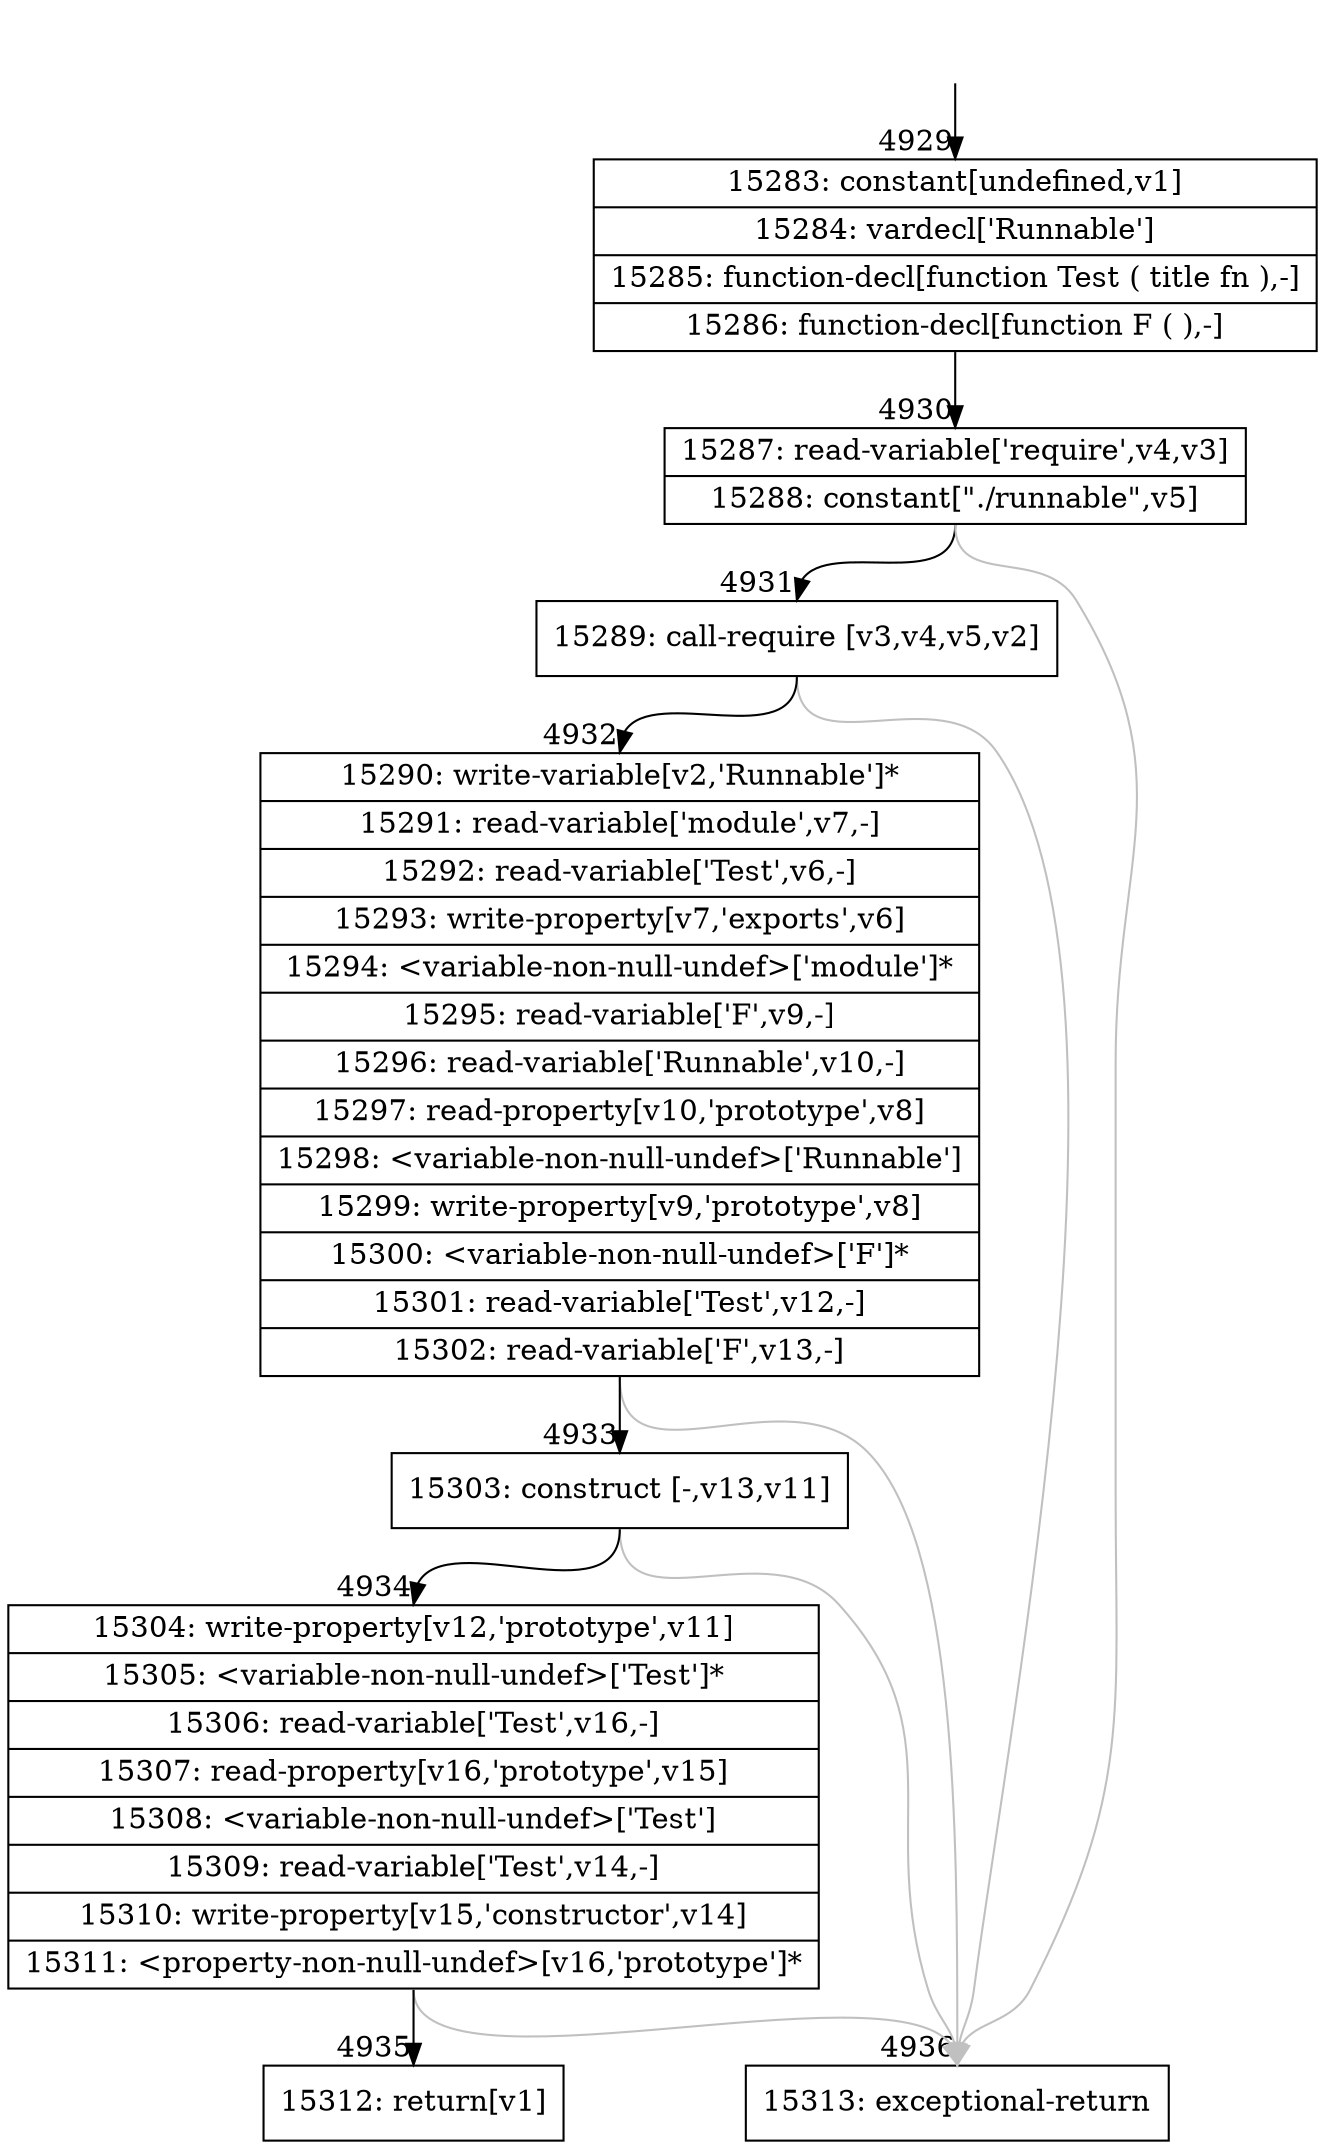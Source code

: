 digraph {
rankdir="TD"
BB_entry433[shape=none,label=""];
BB_entry433 -> BB4929 [tailport=s, headport=n, headlabel="    4929"]
BB4929 [shape=record label="{15283: constant[undefined,v1]|15284: vardecl['Runnable']|15285: function-decl[function Test ( title fn ),-]|15286: function-decl[function F ( ),-]}" ] 
BB4929 -> BB4930 [tailport=s, headport=n, headlabel="      4930"]
BB4930 [shape=record label="{15287: read-variable['require',v4,v3]|15288: constant[\"./runnable\",v5]}" ] 
BB4930 -> BB4931 [tailport=s, headport=n, headlabel="      4931"]
BB4930 -> BB4936 [tailport=s, headport=n, color=gray, headlabel="      4936"]
BB4931 [shape=record label="{15289: call-require [v3,v4,v5,v2]}" ] 
BB4931 -> BB4932 [tailport=s, headport=n, headlabel="      4932"]
BB4931 -> BB4936 [tailport=s, headport=n, color=gray]
BB4932 [shape=record label="{15290: write-variable[v2,'Runnable']*|15291: read-variable['module',v7,-]|15292: read-variable['Test',v6,-]|15293: write-property[v7,'exports',v6]|15294: \<variable-non-null-undef\>['module']*|15295: read-variable['F',v9,-]|15296: read-variable['Runnable',v10,-]|15297: read-property[v10,'prototype',v8]|15298: \<variable-non-null-undef\>['Runnable']|15299: write-property[v9,'prototype',v8]|15300: \<variable-non-null-undef\>['F']*|15301: read-variable['Test',v12,-]|15302: read-variable['F',v13,-]}" ] 
BB4932 -> BB4933 [tailport=s, headport=n, headlabel="      4933"]
BB4932 -> BB4936 [tailport=s, headport=n, color=gray]
BB4933 [shape=record label="{15303: construct [-,v13,v11]}" ] 
BB4933 -> BB4934 [tailport=s, headport=n, headlabel="      4934"]
BB4933 -> BB4936 [tailport=s, headport=n, color=gray]
BB4934 [shape=record label="{15304: write-property[v12,'prototype',v11]|15305: \<variable-non-null-undef\>['Test']*|15306: read-variable['Test',v16,-]|15307: read-property[v16,'prototype',v15]|15308: \<variable-non-null-undef\>['Test']|15309: read-variable['Test',v14,-]|15310: write-property[v15,'constructor',v14]|15311: \<property-non-null-undef\>[v16,'prototype']*}" ] 
BB4934 -> BB4935 [tailport=s, headport=n, headlabel="      4935"]
BB4934 -> BB4936 [tailport=s, headport=n, color=gray]
BB4935 [shape=record label="{15312: return[v1]}" ] 
BB4936 [shape=record label="{15313: exceptional-return}" ] 
//#$~ 5701
}
